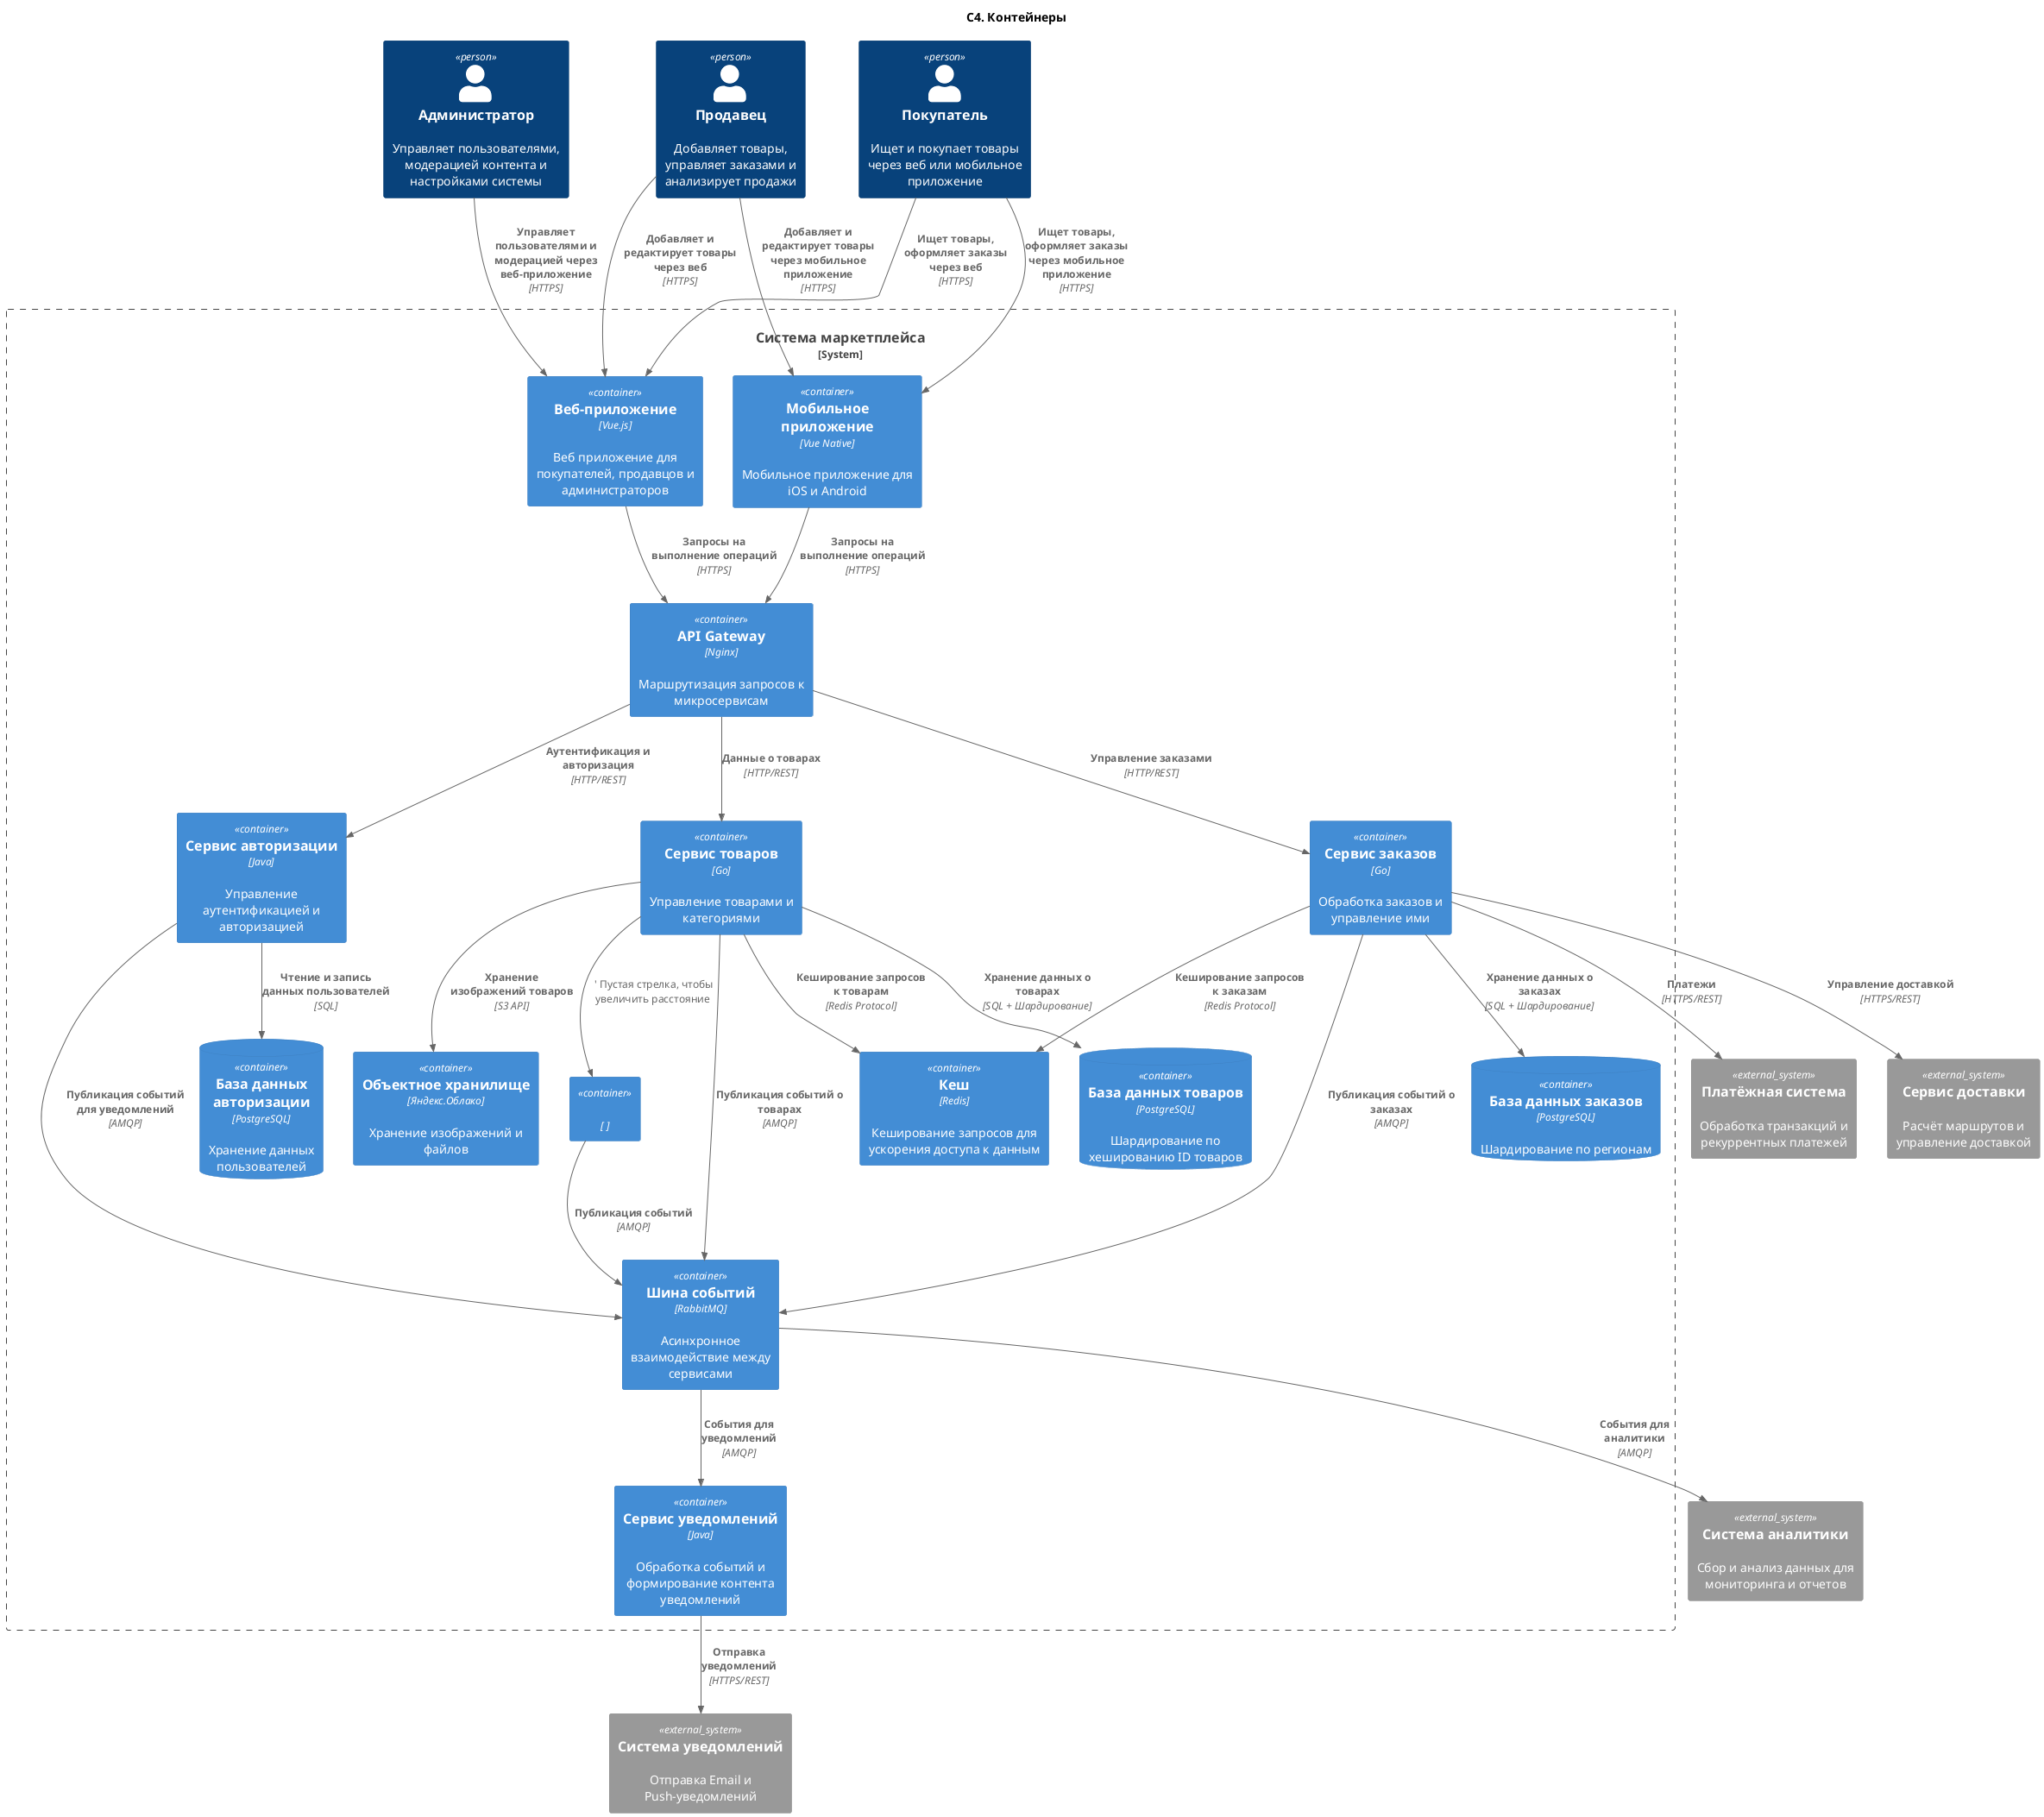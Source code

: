 @startuml
title "C4. Контейнеры"

!include <C4/C4_Container>

Person(buyer, "Покупатель", "Ищет и покупает товары через веб или мобильное приложение")
Person(seller, "Продавец", "Добавляет товары, управляет заказами и анализирует продажи")
Person(admin, "Администратор", "Управляет пользователями, модерацией контента и настройками системы")

System_Boundary(marketplaceSystem, "Система маркетплейса") {
    Container(webApp, "Веб-приложение", "Vue.js", "Веб приложение для покупателей, продавцов и администраторов")
    Container(mobileApp, "Мобильное приложение", "Vue Native", "Мобильное приложение для iOS и Android")
    Container(apiGateway, "API Gateway", "Nginx", "Маршрутизация запросов к микросервисам")

    Container(authService, "Сервис авторизации", "Java", "Управление аутентификацией и авторизацией")
    Container(productService, "Сервис товаров", "Go", "Управление товарами и категориями")
    Container(orderService, "Сервис заказов", "Go", "Обработка заказов и управление ими")
    Container(notificationService, "Сервис уведомлений", "Java", "Обработка событий и формирование контента уведомлений")

    Container(eventBus, "Шина событий", "RabbitMQ", "Асинхронное взаимодействие между сервисами")
    ContainerDb(authDb, "База данных авторизации", "PostgreSQL", "Хранение данных пользователей")
    ContainerDb(productDb, "База данных товаров", "PostgreSQL", "Шардирование по хешированию ID товаров")
    ContainerDb(orderDb, "База данных заказов", "PostgreSQL", "Шардирование по регионам")
    Container(redisCache, "Кеш", "Redis", "Кеширование запросов для ускорения доступа к данным")
    Container(objectStorage, "Объектное хранилище", "Яндекс.Облако", "Хранение изображений и файлов")
    Container(empty, " ", " ", "")
}

System_Ext(paymentGateway, "Платёжная система", "Обработка транзакций и рекуррентных платежей")
System_Ext(deliveryService, "Сервис доставки", "Расчёт маршрутов и управление доставкой")
System_Ext(analyticsService, "Система аналитики", "Сбор и анализ данных для мониторинга и отчетов")
System_Ext(notificationSystem, "Система уведомлений", "Отправка Email и Push-уведомлений")

Rel(productService, empty, "") ' Пустая стрелка, чтобы увеличить расстояние
Rel(empty, eventBus, "Публикация событий", "AMQP")

Rel(buyer, webApp, "Ищет товары, оформляет заказы через веб", "HTTPS")
Rel(buyer, mobileApp, "Ищет товары, оформляет заказы через мобильное приложение", "HTTPS")
Rel(seller, webApp, "Добавляет и редактирует товары через веб", "HTTPS")
Rel(seller, mobileApp, "Добавляет и редактирует товары через мобильное приложение", "HTTPS")
Rel(admin, webApp, "Управляет пользователями и модерацией через веб-приложение", "HTTPS")

Rel(webApp, apiGateway, "Запросы на выполнение операций", "HTTPS")
Rel(mobileApp, apiGateway, "Запросы на выполнение операций", "HTTPS")
Rel(apiGateway, authService, "Аутентификация и авторизация", "HTTP/REST")
Rel(apiGateway, productService, "Данные о товарах", "HTTP/REST")
Rel(apiGateway, orderService, "Управление заказами", "HTTP/REST")

Rel(authService, authDb, "Чтение и запись данных пользователей", "SQL")
Rel(authService, eventBus, "Публикация событий для уведомлений", "AMQP")
Rel(productService, productDb, "Хранение данных о товарах", "SQL + Шардирование")
Rel(orderService, orderDb, "Хранение данных о заказах", "SQL + Шардирование")
Rel(productService, redisCache, "Кеширование запросов к товарам", "Redis Protocol")
Rel(orderService, redisCache, "Кеширование запросов к заказам", "Redis Protocol")
Rel(productService, objectStorage, "Хранение изображений товаров", "S3 API")

Rel(orderService, paymentGateway, "Платежи", "HTTPS/REST")
Rel(orderService, deliveryService, "Управление доставкой", "HTTPS/REST")
Rel(notificationService, notificationSystem, "Отправка уведомлений", "HTTPS/REST")

Rel(orderService, eventBus, "Публикация событий о заказах", "AMQP")
Rel(productService, eventBus, "Публикация событий о товарах", "AMQP")
Rel(eventBus, notificationService, "События для уведомлений", "AMQP")
Rel(eventBus, analyticsService, "События для аналитики", "AMQP")


@enduml
